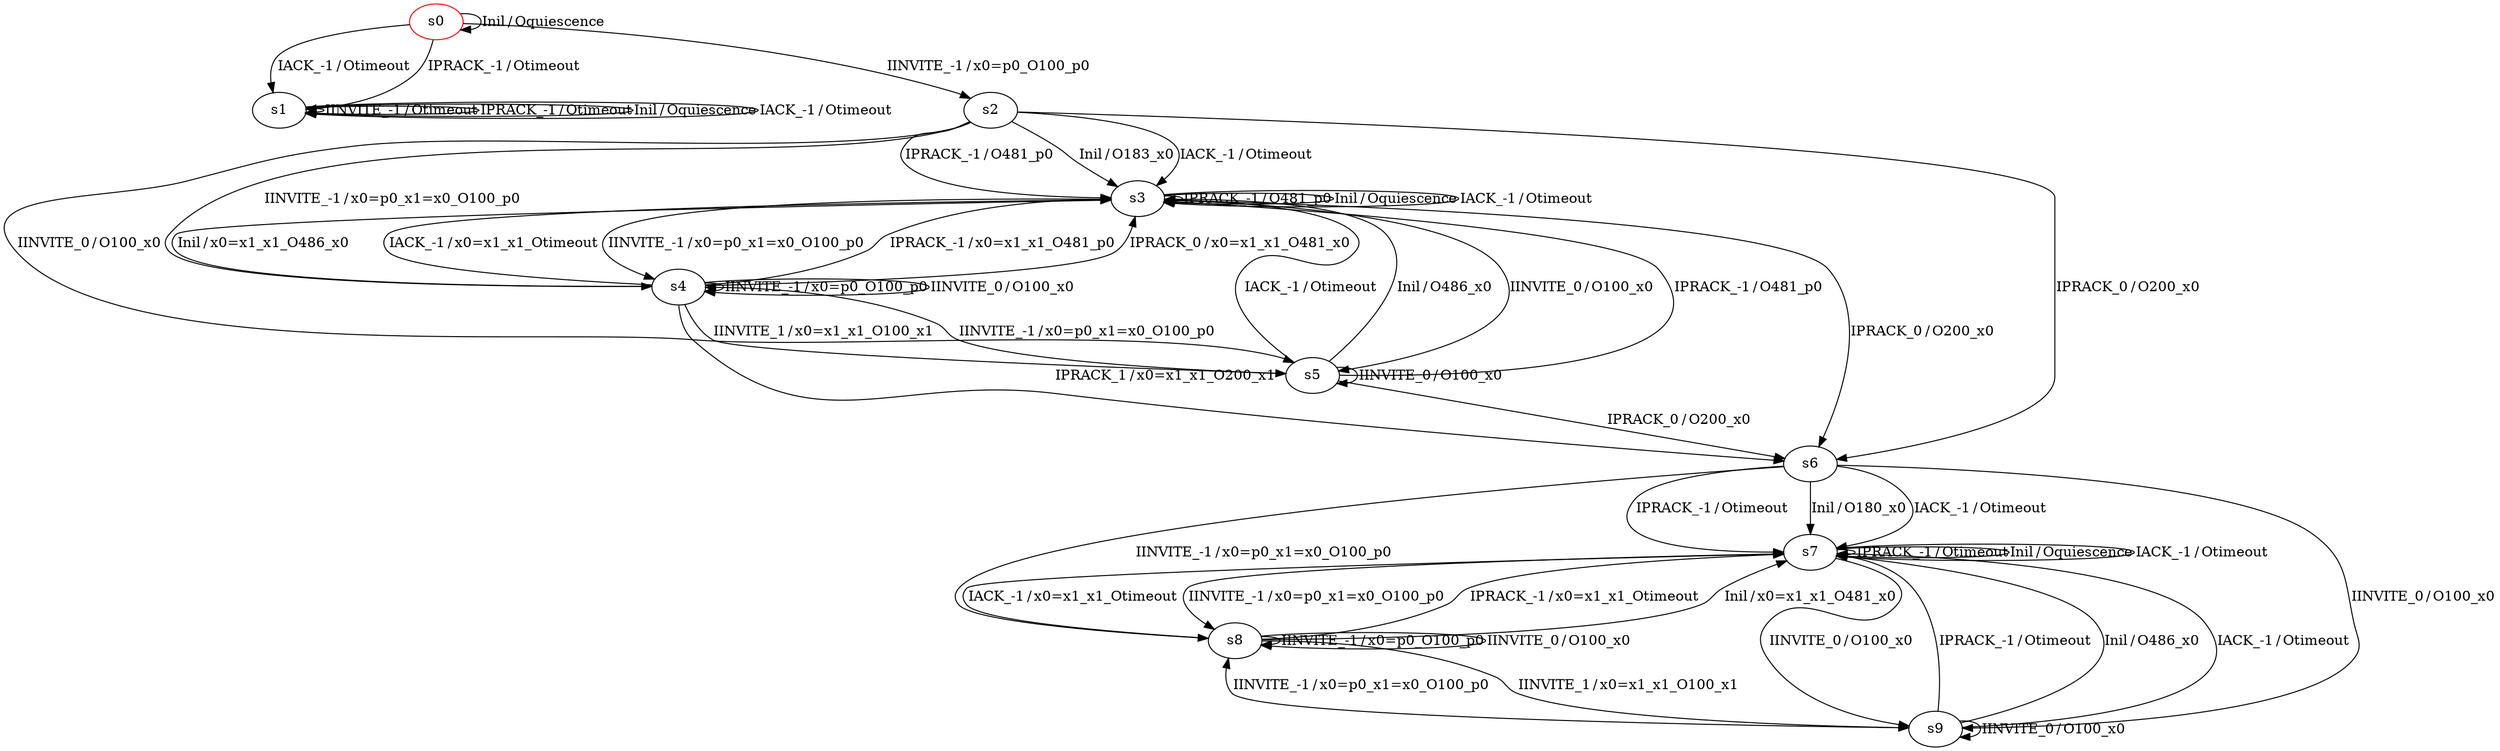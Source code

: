 digraph G {
label=""
s0 [color="red"]
s1
s2
s3
s4
s5
s6
s7
s8
s9
s0 [label="s0"];
s0 -> s2[label=<<table border="0" cellpadding="1" cellspacing="0"><tr><td>IINVITE_-1</td><td>/</td><td>x0=p0_O100_p0</td></tr></table>>]
s0 -> s1[label=<<table border="0" cellpadding="1" cellspacing="0"><tr><td>IPRACK_-1</td><td>/</td><td>Otimeout</td></tr></table>>]
s0 -> s0[label=<<table border="0" cellpadding="1" cellspacing="0"><tr><td>Inil</td><td>/</td><td>Oquiescence</td></tr></table>>]
s0 -> s1[label=<<table border="0" cellpadding="1" cellspacing="0"><tr><td>IACK_-1</td><td>/</td><td>Otimeout</td></tr></table>>]
s1 [label="s1"];
s1 -> s1[label=<<table border="0" cellpadding="1" cellspacing="0"><tr><td>IINVITE_-1</td><td>/</td><td>Otimeout</td></tr></table>>]
s1 -> s1[label=<<table border="0" cellpadding="1" cellspacing="0"><tr><td>IPRACK_-1</td><td>/</td><td>Otimeout</td></tr></table>>]
s1 -> s1[label=<<table border="0" cellpadding="1" cellspacing="0"><tr><td>Inil</td><td>/</td><td>Oquiescence</td></tr></table>>]
s1 -> s1[label=<<table border="0" cellpadding="1" cellspacing="0"><tr><td>IACK_-1</td><td>/</td><td>Otimeout</td></tr></table>>]
s2 [label="s2"];
s2 -> s4[label=<<table border="0" cellpadding="1" cellspacing="0"><tr><td>IINVITE_-1</td><td>/</td><td>x0=p0_x1=x0_O100_p0</td></tr></table>>]
s2 -> s5[label=<<table border="0" cellpadding="1" cellspacing="0"><tr><td>IINVITE_0</td><td>/</td><td>O100_x0</td></tr></table>>]
s2 -> s3[label=<<table border="0" cellpadding="1" cellspacing="0"><tr><td>IPRACK_-1</td><td>/</td><td>O481_p0</td></tr></table>>]
s2 -> s6[label=<<table border="0" cellpadding="1" cellspacing="0"><tr><td>IPRACK_0</td><td>/</td><td>O200_x0</td></tr></table>>]
s2 -> s3[label=<<table border="0" cellpadding="1" cellspacing="0"><tr><td>Inil</td><td>/</td><td>O183_x0</td></tr></table>>]
s2 -> s3[label=<<table border="0" cellpadding="1" cellspacing="0"><tr><td>IACK_-1</td><td>/</td><td>Otimeout</td></tr></table>>]
s3 [label="s3"];
s3 -> s4[label=<<table border="0" cellpadding="1" cellspacing="0"><tr><td>IINVITE_-1</td><td>/</td><td>x0=p0_x1=x0_O100_p0</td></tr></table>>]
s3 -> s5[label=<<table border="0" cellpadding="1" cellspacing="0"><tr><td>IINVITE_0</td><td>/</td><td>O100_x0</td></tr></table>>]
s3 -> s3[label=<<table border="0" cellpadding="1" cellspacing="0"><tr><td>IPRACK_-1</td><td>/</td><td>O481_p0</td></tr></table>>]
s3 -> s6[label=<<table border="0" cellpadding="1" cellspacing="0"><tr><td>IPRACK_0</td><td>/</td><td>O200_x0</td></tr></table>>]
s3 -> s3[label=<<table border="0" cellpadding="1" cellspacing="0"><tr><td>Inil</td><td>/</td><td>Oquiescence</td></tr></table>>]
s3 -> s3[label=<<table border="0" cellpadding="1" cellspacing="0"><tr><td>IACK_-1</td><td>/</td><td>Otimeout</td></tr></table>>]
s4 [label="s4"];
s4 -> s4[label=<<table border="0" cellpadding="1" cellspacing="0"><tr><td>IINVITE_-1</td><td>/</td><td>x0=p0_O100_p0</td></tr></table>>]
s4 -> s4[label=<<table border="0" cellpadding="1" cellspacing="0"><tr><td>IINVITE_0</td><td>/</td><td>O100_x0</td></tr></table>>]
s4 -> s6[label=<<table border="0" cellpadding="1" cellspacing="0"><tr><td>IPRACK_1</td><td>/</td><td>x0=x1_x1_O200_x1</td></tr></table>>]
s4 -> s5[label=<<table border="0" cellpadding="1" cellspacing="0"><tr><td>IINVITE_1</td><td>/</td><td>x0=x1_x1_O100_x1</td></tr></table>>]
s4 -> s3[label=<<table border="0" cellpadding="1" cellspacing="0"><tr><td>IPRACK_-1</td><td>/</td><td>x0=x1_x1_O481_p0</td></tr></table>>]
s4 -> s3[label=<<table border="0" cellpadding="1" cellspacing="0"><tr><td>IPRACK_0</td><td>/</td><td>x0=x1_x1_O481_x0</td></tr></table>>]
s4 -> s3[label=<<table border="0" cellpadding="1" cellspacing="0"><tr><td>Inil</td><td>/</td><td>x0=x1_x1_O486_x0</td></tr></table>>]
s4 -> s3[label=<<table border="0" cellpadding="1" cellspacing="0"><tr><td>IACK_-1</td><td>/</td><td>x0=x1_x1_Otimeout</td></tr></table>>]
s5 [label="s5"];
s5 -> s4[label=<<table border="0" cellpadding="1" cellspacing="0"><tr><td>IINVITE_-1</td><td>/</td><td>x0=p0_x1=x0_O100_p0</td></tr></table>>]
s5 -> s5[label=<<table border="0" cellpadding="1" cellspacing="0"><tr><td>IINVITE_0</td><td>/</td><td>O100_x0</td></tr></table>>]
s5 -> s3[label=<<table border="0" cellpadding="1" cellspacing="0"><tr><td>IPRACK_-1</td><td>/</td><td>O481_p0</td></tr></table>>]
s5 -> s6[label=<<table border="0" cellpadding="1" cellspacing="0"><tr><td>IPRACK_0</td><td>/</td><td>O200_x0</td></tr></table>>]
s5 -> s3[label=<<table border="0" cellpadding="1" cellspacing="0"><tr><td>Inil</td><td>/</td><td>O486_x0</td></tr></table>>]
s5 -> s3[label=<<table border="0" cellpadding="1" cellspacing="0"><tr><td>IACK_-1</td><td>/</td><td>Otimeout</td></tr></table>>]
s6 [label="s6"];
s6 -> s8[label=<<table border="0" cellpadding="1" cellspacing="0"><tr><td>IINVITE_-1</td><td>/</td><td>x0=p0_x1=x0_O100_p0</td></tr></table>>]
s6 -> s9[label=<<table border="0" cellpadding="1" cellspacing="0"><tr><td>IINVITE_0</td><td>/</td><td>O100_x0</td></tr></table>>]
s6 -> s7[label=<<table border="0" cellpadding="1" cellspacing="0"><tr><td>IPRACK_-1</td><td>/</td><td>Otimeout</td></tr></table>>]
s6 -> s7[label=<<table border="0" cellpadding="1" cellspacing="0"><tr><td>Inil</td><td>/</td><td>O180_x0</td></tr></table>>]
s6 -> s7[label=<<table border="0" cellpadding="1" cellspacing="0"><tr><td>IACK_-1</td><td>/</td><td>Otimeout</td></tr></table>>]
s7 [label="s7"];
s7 -> s8[label=<<table border="0" cellpadding="1" cellspacing="0"><tr><td>IINVITE_-1</td><td>/</td><td>x0=p0_x1=x0_O100_p0</td></tr></table>>]
s7 -> s9[label=<<table border="0" cellpadding="1" cellspacing="0"><tr><td>IINVITE_0</td><td>/</td><td>O100_x0</td></tr></table>>]
s7 -> s7[label=<<table border="0" cellpadding="1" cellspacing="0"><tr><td>IPRACK_-1</td><td>/</td><td>Otimeout</td></tr></table>>]
s7 -> s7[label=<<table border="0" cellpadding="1" cellspacing="0"><tr><td>Inil</td><td>/</td><td>Oquiescence</td></tr></table>>]
s7 -> s7[label=<<table border="0" cellpadding="1" cellspacing="0"><tr><td>IACK_-1</td><td>/</td><td>Otimeout</td></tr></table>>]
s8 [label="s8"];
s8 -> s8[label=<<table border="0" cellpadding="1" cellspacing="0"><tr><td>IINVITE_-1</td><td>/</td><td>x0=p0_O100_p0</td></tr></table>>]
s8 -> s8[label=<<table border="0" cellpadding="1" cellspacing="0"><tr><td>IINVITE_0</td><td>/</td><td>O100_x0</td></tr></table>>]
s8 -> s9[label=<<table border="0" cellpadding="1" cellspacing="0"><tr><td>IINVITE_1</td><td>/</td><td>x0=x1_x1_O100_x1</td></tr></table>>]
s8 -> s7[label=<<table border="0" cellpadding="1" cellspacing="0"><tr><td>IPRACK_-1</td><td>/</td><td>x0=x1_x1_Otimeout</td></tr></table>>]
s8 -> s7[label=<<table border="0" cellpadding="1" cellspacing="0"><tr><td>Inil</td><td>/</td><td>x0=x1_x1_O481_x0</td></tr></table>>]
s8 -> s7[label=<<table border="0" cellpadding="1" cellspacing="0"><tr><td>IACK_-1</td><td>/</td><td>x0=x1_x1_Otimeout</td></tr></table>>]
s9 [label="s9"];
s9 -> s8[label=<<table border="0" cellpadding="1" cellspacing="0"><tr><td>IINVITE_-1</td><td>/</td><td>x0=p0_x1=x0_O100_p0</td></tr></table>>]
s9 -> s9[label=<<table border="0" cellpadding="1" cellspacing="0"><tr><td>IINVITE_0</td><td>/</td><td>O100_x0</td></tr></table>>]
s9 -> s7[label=<<table border="0" cellpadding="1" cellspacing="0"><tr><td>IPRACK_-1</td><td>/</td><td>Otimeout</td></tr></table>>]
s9 -> s7[label=<<table border="0" cellpadding="1" cellspacing="0"><tr><td>Inil</td><td>/</td><td>O486_x0</td></tr></table>>]
s9 -> s7[label=<<table border="0" cellpadding="1" cellspacing="0"><tr><td>IACK_-1</td><td>/</td><td>Otimeout</td></tr></table>>]
}
